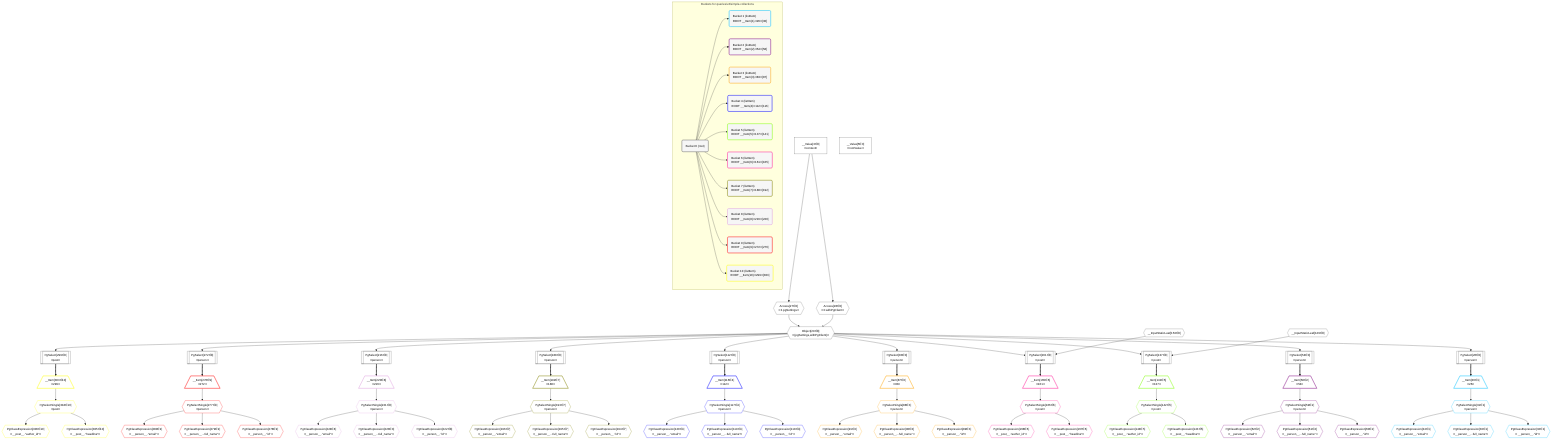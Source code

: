 %%{init: {'themeVariables': { 'fontSize': '12px'}}}%%
graph TD
    classDef path fill:#eee,stroke:#000,color:#000
    classDef plan fill:#fff,stroke-width:1px,color:#000
    classDef itemplan fill:#fff,stroke-width:2px,color:#000
    classDef unbatchedplan fill:#dff,stroke-width:1px,color:#000
    classDef sideeffectplan fill:#fcc,stroke-width:2px,color:#000
    classDef bucket fill:#f6f6f6,color:#000,stroke-width:2px,text-align:left


    %% define steps
    __Value3["__Value[3∈0]<br />ᐸcontextᐳ"]:::plan
    __Value5["__Value[5∈0]<br />ᐸrootValueᐳ"]:::plan
    Access27{{"Access[27∈0]<br />ᐸ3.pgSettingsᐳ"}}:::plan
    Access28{{"Access[28∈0]<br />ᐸ3.withPgClientᐳ"}}:::plan
    Object29{{"Object[29∈0]<br />ᐸ{pgSettings,withPgClient}ᐳ"}}:::plan
    PgSelect26[["PgSelect[26∈0]<br />ᐸpersonᐳ"]]:::plan
    __Item30[/"__Item[30∈1]<br />ᐸ26ᐳ"\]:::itemplan
    PgSelectSingle31{{"PgSelectSingle[31∈1]<br />ᐸpersonᐳ"}}:::plan
    PgClassExpression32{{"PgClassExpression[32∈1]<br />ᐸ__person__.”id”ᐳ"}}:::plan
    PgClassExpression33{{"PgClassExpression[33∈1]<br />ᐸ__person__...full_name”ᐳ"}}:::plan
    PgClassExpression34{{"PgClassExpression[34∈1]<br />ᐸ__person__.”email”ᐳ"}}:::plan
    PgSelect54[["PgSelect[54∈0]<br />ᐸpersonᐳ"]]:::plan
    __Item58[/"__Item[58∈2]<br />ᐸ54ᐳ"\]:::itemplan
    PgSelectSingle59{{"PgSelectSingle[59∈2]<br />ᐸpersonᐳ"}}:::plan
    PgClassExpression60{{"PgClassExpression[60∈2]<br />ᐸ__person__.”id”ᐳ"}}:::plan
    PgClassExpression61{{"PgClassExpression[61∈2]<br />ᐸ__person__...full_name”ᐳ"}}:::plan
    PgClassExpression62{{"PgClassExpression[62∈2]<br />ᐸ__person__.”email”ᐳ"}}:::plan
    PgSelect83[["PgSelect[83∈0]<br />ᐸpersonᐳ"]]:::plan
    __Item87[/"__Item[87∈3]<br />ᐸ83ᐳ"\]:::itemplan
    PgSelectSingle88{{"PgSelectSingle[88∈3]<br />ᐸpersonᐳ"}}:::plan
    PgClassExpression89{{"PgClassExpression[89∈3]<br />ᐸ__person__.”id”ᐳ"}}:::plan
    PgClassExpression90{{"PgClassExpression[90∈3]<br />ᐸ__person__...full_name”ᐳ"}}:::plan
    PgClassExpression91{{"PgClassExpression[91∈3]<br />ᐸ__person__.”email”ᐳ"}}:::plan
    PgSelect112[["PgSelect[112∈0]<br />ᐸpersonᐳ"]]:::plan
    __Item116[/"__Item[116∈4]<br />ᐸ112ᐳ"\]:::itemplan
    PgSelectSingle117{{"PgSelectSingle[117∈4]<br />ᐸpersonᐳ"}}:::plan
    PgClassExpression118{{"PgClassExpression[118∈4]<br />ᐸ__person__.”id”ᐳ"}}:::plan
    PgClassExpression119{{"PgClassExpression[119∈4]<br />ᐸ__person__...full_name”ᐳ"}}:::plan
    PgClassExpression120{{"PgClassExpression[120∈4]<br />ᐸ__person__.”email”ᐳ"}}:::plan
    __InputStaticLeaf129{{"__InputStaticLeaf[129∈0]"}}:::plan
    PgSelect137[["PgSelect[137∈0]<br />ᐸpostᐳ"]]:::plan
    __Item141[/"__Item[141∈5]<br />ᐸ137ᐳ"\]:::itemplan
    PgSelectSingle142{{"PgSelectSingle[142∈5]<br />ᐸpostᐳ"}}:::plan
    PgClassExpression143{{"PgClassExpression[143∈5]<br />ᐸ__post__.”headline”ᐳ"}}:::plan
    PgClassExpression144{{"PgClassExpression[144∈5]<br />ᐸ__post__.”author_id”ᐳ"}}:::plan
    __InputStaticLeaf153{{"__InputStaticLeaf[153∈0]"}}:::plan
    PgSelect161[["PgSelect[161∈0]<br />ᐸpostᐳ"]]:::plan
    __Item165[/"__Item[165∈6]<br />ᐸ161ᐳ"\]:::itemplan
    PgSelectSingle166{{"PgSelectSingle[166∈6]<br />ᐸpostᐳ"}}:::plan
    PgClassExpression167{{"PgClassExpression[167∈6]<br />ᐸ__post__.”headline”ᐳ"}}:::plan
    PgClassExpression168{{"PgClassExpression[168∈6]<br />ᐸ__post__.”author_id”ᐳ"}}:::plan
    PgSelect188[["PgSelect[188∈0]<br />ᐸpersonᐳ"]]:::plan
    __Item192[/"__Item[192∈7]<br />ᐸ188ᐳ"\]:::itemplan
    PgSelectSingle193{{"PgSelectSingle[193∈7]<br />ᐸpersonᐳ"}}:::plan
    PgClassExpression194{{"PgClassExpression[194∈7]<br />ᐸ__person__.”id”ᐳ"}}:::plan
    PgClassExpression195{{"PgClassExpression[195∈7]<br />ᐸ__person__...full_name”ᐳ"}}:::plan
    PgClassExpression196{{"PgClassExpression[196∈7]<br />ᐸ__person__.”email”ᐳ"}}:::plan
    PgSelect216[["PgSelect[216∈0]<br />ᐸpersonᐳ"]]:::plan
    __Item220[/"__Item[220∈8]<br />ᐸ216ᐳ"\]:::itemplan
    PgSelectSingle221{{"PgSelectSingle[221∈8]<br />ᐸpersonᐳ"}}:::plan
    PgClassExpression222{{"PgClassExpression[222∈8]<br />ᐸ__person__.”id”ᐳ"}}:::plan
    PgClassExpression223{{"PgClassExpression[223∈8]<br />ᐸ__person__...full_name”ᐳ"}}:::plan
    PgClassExpression224{{"PgClassExpression[224∈8]<br />ᐸ__person__.”email”ᐳ"}}:::plan
    PgSelect272[["PgSelect[272∈0]<br />ᐸpersonᐳ"]]:::plan
    __Item276[/"__Item[276∈9]<br />ᐸ272ᐳ"\]:::itemplan
    PgSelectSingle277{{"PgSelectSingle[277∈9]<br />ᐸpersonᐳ"}}:::plan
    PgClassExpression278{{"PgClassExpression[278∈9]<br />ᐸ__person__.”id”ᐳ"}}:::plan
    PgClassExpression279{{"PgClassExpression[279∈9]<br />ᐸ__person__...full_name”ᐳ"}}:::plan
    PgClassExpression280{{"PgClassExpression[280∈9]<br />ᐸ__person__.”email”ᐳ"}}:::plan
    PgSelect299[["PgSelect[299∈0]<br />ᐸpostᐳ"]]:::plan
    __Item303[/"__Item[303∈10]<br />ᐸ299ᐳ"\]:::itemplan
    PgSelectSingle304{{"PgSelectSingle[304∈10]<br />ᐸpostᐳ"}}:::plan
    PgClassExpression305{{"PgClassExpression[305∈10]<br />ᐸ__post__.”headline”ᐳ"}}:::plan
    PgClassExpression306{{"PgClassExpression[306∈10]<br />ᐸ__post__.”author_id”ᐳ"}}:::plan

    %% plan dependencies
    __Value3 --> Access27
    __Value3 --> Access28
    Access27 & Access28 --> Object29
    Object29 --> PgSelect26
    PgSelect26 ==> __Item30
    __Item30 --> PgSelectSingle31
    PgSelectSingle31 --> PgClassExpression32
    PgSelectSingle31 --> PgClassExpression33
    PgSelectSingle31 --> PgClassExpression34
    Object29 --> PgSelect54
    PgSelect54 ==> __Item58
    __Item58 --> PgSelectSingle59
    PgSelectSingle59 --> PgClassExpression60
    PgSelectSingle59 --> PgClassExpression61
    PgSelectSingle59 --> PgClassExpression62
    Object29 --> PgSelect83
    PgSelect83 ==> __Item87
    __Item87 --> PgSelectSingle88
    PgSelectSingle88 --> PgClassExpression89
    PgSelectSingle88 --> PgClassExpression90
    PgSelectSingle88 --> PgClassExpression91
    Object29 --> PgSelect112
    PgSelect112 ==> __Item116
    __Item116 --> PgSelectSingle117
    PgSelectSingle117 --> PgClassExpression118
    PgSelectSingle117 --> PgClassExpression119
    PgSelectSingle117 --> PgClassExpression120
    Object29 & __InputStaticLeaf129 --> PgSelect137
    PgSelect137 ==> __Item141
    __Item141 --> PgSelectSingle142
    PgSelectSingle142 --> PgClassExpression143
    PgSelectSingle142 --> PgClassExpression144
    Object29 & __InputStaticLeaf153 --> PgSelect161
    PgSelect161 ==> __Item165
    __Item165 --> PgSelectSingle166
    PgSelectSingle166 --> PgClassExpression167
    PgSelectSingle166 --> PgClassExpression168
    Object29 --> PgSelect188
    PgSelect188 ==> __Item192
    __Item192 --> PgSelectSingle193
    PgSelectSingle193 --> PgClassExpression194
    PgSelectSingle193 --> PgClassExpression195
    PgSelectSingle193 --> PgClassExpression196
    Object29 --> PgSelect216
    PgSelect216 ==> __Item220
    __Item220 --> PgSelectSingle221
    PgSelectSingle221 --> PgClassExpression222
    PgSelectSingle221 --> PgClassExpression223
    PgSelectSingle221 --> PgClassExpression224
    Object29 --> PgSelect272
    PgSelect272 ==> __Item276
    __Item276 --> PgSelectSingle277
    PgSelectSingle277 --> PgClassExpression278
    PgSelectSingle277 --> PgClassExpression279
    PgSelectSingle277 --> PgClassExpression280
    Object29 --> PgSelect299
    PgSelect299 ==> __Item303
    __Item303 --> PgSelectSingle304
    PgSelectSingle304 --> PgClassExpression305
    PgSelectSingle304 --> PgClassExpression306

    subgraph "Buckets for queries/v4/simple-collections"
    Bucket0("Bucket 0 (root)"):::bucket
    classDef bucket0 stroke:#696969
    class Bucket0,__Value3,__Value5,PgSelect26,Access27,Access28,Object29,PgSelect54,PgSelect83,PgSelect112,__InputStaticLeaf129,PgSelect137,__InputStaticLeaf153,PgSelect161,PgSelect188,PgSelect216,PgSelect272,PgSelect299 bucket0
    Bucket1("Bucket 1 (listItem)<br />ROOT __Item{1}ᐸ26ᐳ[30]"):::bucket
    classDef bucket1 stroke:#00bfff
    class Bucket1,__Item30,PgSelectSingle31,PgClassExpression32,PgClassExpression33,PgClassExpression34 bucket1
    Bucket2("Bucket 2 (listItem)<br />ROOT __Item{2}ᐸ54ᐳ[58]"):::bucket
    classDef bucket2 stroke:#7f007f
    class Bucket2,__Item58,PgSelectSingle59,PgClassExpression60,PgClassExpression61,PgClassExpression62 bucket2
    Bucket3("Bucket 3 (listItem)<br />ROOT __Item{3}ᐸ83ᐳ[87]"):::bucket
    classDef bucket3 stroke:#ffa500
    class Bucket3,__Item87,PgSelectSingle88,PgClassExpression89,PgClassExpression90,PgClassExpression91 bucket3
    Bucket4("Bucket 4 (listItem)<br />ROOT __Item{4}ᐸ112ᐳ[116]"):::bucket
    classDef bucket4 stroke:#0000ff
    class Bucket4,__Item116,PgSelectSingle117,PgClassExpression118,PgClassExpression119,PgClassExpression120 bucket4
    Bucket5("Bucket 5 (listItem)<br />ROOT __Item{5}ᐸ137ᐳ[141]"):::bucket
    classDef bucket5 stroke:#7fff00
    class Bucket5,__Item141,PgSelectSingle142,PgClassExpression143,PgClassExpression144 bucket5
    Bucket6("Bucket 6 (listItem)<br />ROOT __Item{6}ᐸ161ᐳ[165]"):::bucket
    classDef bucket6 stroke:#ff1493
    class Bucket6,__Item165,PgSelectSingle166,PgClassExpression167,PgClassExpression168 bucket6
    Bucket7("Bucket 7 (listItem)<br />ROOT __Item{7}ᐸ188ᐳ[192]"):::bucket
    classDef bucket7 stroke:#808000
    class Bucket7,__Item192,PgSelectSingle193,PgClassExpression194,PgClassExpression195,PgClassExpression196 bucket7
    Bucket8("Bucket 8 (listItem)<br />ROOT __Item{8}ᐸ216ᐳ[220]"):::bucket
    classDef bucket8 stroke:#dda0dd
    class Bucket8,__Item220,PgSelectSingle221,PgClassExpression222,PgClassExpression223,PgClassExpression224 bucket8
    Bucket9("Bucket 9 (listItem)<br />ROOT __Item{9}ᐸ272ᐳ[276]"):::bucket
    classDef bucket9 stroke:#ff0000
    class Bucket9,__Item276,PgSelectSingle277,PgClassExpression278,PgClassExpression279,PgClassExpression280 bucket9
    Bucket10("Bucket 10 (listItem)<br />ROOT __Item{10}ᐸ299ᐳ[303]"):::bucket
    classDef bucket10 stroke:#ffff00
    class Bucket10,__Item303,PgSelectSingle304,PgClassExpression305,PgClassExpression306 bucket10
    Bucket0 --> Bucket1 & Bucket2 & Bucket3 & Bucket4 & Bucket5 & Bucket6 & Bucket7 & Bucket8 & Bucket9 & Bucket10
    end